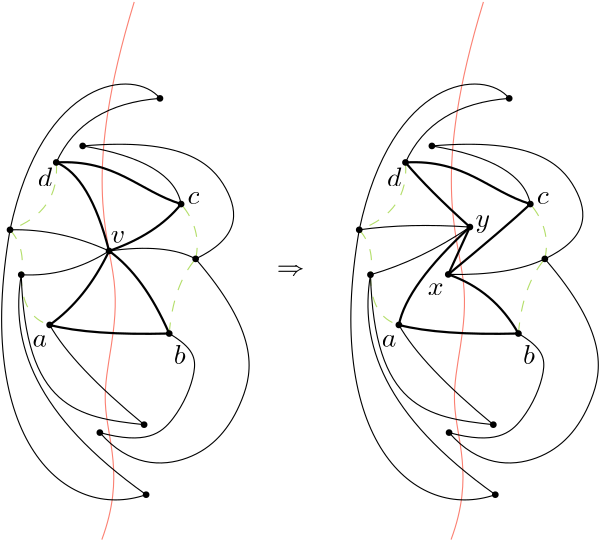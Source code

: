 <?xml version="1.0"?>
<!DOCTYPE ipe SYSTEM "ipe.dtd">
<ipe version="70206" creator="Ipe 7.2.7">
<info created="D:20180427155132" modified="D:20180501155603"/>
<ipestyle name="basic">
<symbol name="arrow/arc(spx)">
<path stroke="sym-stroke" fill="sym-stroke" pen="sym-pen">
0 0 m
-1 0.333 l
-1 -0.333 l
h
</path>
</symbol>
<symbol name="arrow/farc(spx)">
<path stroke="sym-stroke" fill="white" pen="sym-pen">
0 0 m
-1 0.333 l
-1 -0.333 l
h
</path>
</symbol>
<symbol name="arrow/ptarc(spx)">
<path stroke="sym-stroke" fill="sym-stroke" pen="sym-pen">
0 0 m
-1 0.333 l
-0.8 0 l
-1 -0.333 l
h
</path>
</symbol>
<symbol name="arrow/fptarc(spx)">
<path stroke="sym-stroke" fill="white" pen="sym-pen">
0 0 m
-1 0.333 l
-0.8 0 l
-1 -0.333 l
h
</path>
</symbol>
<symbol name="mark/circle(sx)" transformations="translations">
<path fill="sym-stroke">
0.6 0 0 0.6 0 0 e
0.4 0 0 0.4 0 0 e
</path>
</symbol>
<symbol name="mark/disk(sx)" transformations="translations">
<path fill="sym-stroke">
0.6 0 0 0.6 0 0 e
</path>
</symbol>
<symbol name="mark/fdisk(sfx)" transformations="translations">
<group>
<path fill="sym-fill">
0.5 0 0 0.5 0 0 e
</path>
<path fill="sym-stroke" fillrule="eofill">
0.6 0 0 0.6 0 0 e
0.4 0 0 0.4 0 0 e
</path>
</group>
</symbol>
<symbol name="mark/box(sx)" transformations="translations">
<path fill="sym-stroke" fillrule="eofill">
-0.6 -0.6 m
0.6 -0.6 l
0.6 0.6 l
-0.6 0.6 l
h
-0.4 -0.4 m
0.4 -0.4 l
0.4 0.4 l
-0.4 0.4 l
h
</path>
</symbol>
<symbol name="mark/square(sx)" transformations="translations">
<path fill="sym-stroke">
-0.6 -0.6 m
0.6 -0.6 l
0.6 0.6 l
-0.6 0.6 l
h
</path>
</symbol>
<symbol name="mark/fsquare(sfx)" transformations="translations">
<group>
<path fill="sym-fill">
-0.5 -0.5 m
0.5 -0.5 l
0.5 0.5 l
-0.5 0.5 l
h
</path>
<path fill="sym-stroke" fillrule="eofill">
-0.6 -0.6 m
0.6 -0.6 l
0.6 0.6 l
-0.6 0.6 l
h
-0.4 -0.4 m
0.4 -0.4 l
0.4 0.4 l
-0.4 0.4 l
h
</path>
</group>
</symbol>
<symbol name="mark/cross(sx)" transformations="translations">
<group>
<path fill="sym-stroke">
-0.43 -0.57 m
0.57 0.43 l
0.43 0.57 l
-0.57 -0.43 l
h
</path>
<path fill="sym-stroke">
-0.43 0.57 m
0.57 -0.43 l
0.43 -0.57 l
-0.57 0.43 l
h
</path>
</group>
</symbol>
<symbol name="arrow/fnormal(spx)">
<path stroke="sym-stroke" fill="white" pen="sym-pen">
0 0 m
-1 0.333 l
-1 -0.333 l
h
</path>
</symbol>
<symbol name="arrow/pointed(spx)">
<path stroke="sym-stroke" fill="sym-stroke" pen="sym-pen">
0 0 m
-1 0.333 l
-0.8 0 l
-1 -0.333 l
h
</path>
</symbol>
<symbol name="arrow/fpointed(spx)">
<path stroke="sym-stroke" fill="white" pen="sym-pen">
0 0 m
-1 0.333 l
-0.8 0 l
-1 -0.333 l
h
</path>
</symbol>
<symbol name="arrow/linear(spx)">
<path stroke="sym-stroke" pen="sym-pen">
-1 0.333 m
0 0 l
-1 -0.333 l
</path>
</symbol>
<symbol name="arrow/fdouble(spx)">
<path stroke="sym-stroke" fill="white" pen="sym-pen">
0 0 m
-1 0.333 l
-1 -0.333 l
h
-1 0 m
-2 0.333 l
-2 -0.333 l
h
</path>
</symbol>
<symbol name="arrow/double(spx)">
<path stroke="sym-stroke" fill="sym-stroke" pen="sym-pen">
0 0 m
-1 0.333 l
-1 -0.333 l
h
-1 0 m
-2 0.333 l
-2 -0.333 l
h
</path>
</symbol>
<pen name="heavier" value="0.8"/>
<pen name="fat" value="1.2"/>
<pen name="ultrafat" value="2"/>
<symbolsize name="large" value="5"/>
<symbolsize name="small" value="2"/>
<symbolsize name="tiny" value="1.1"/>
<arrowsize name="large" value="10"/>
<arrowsize name="small" value="5"/>
<arrowsize name="tiny" value="3"/>
<color name="red" value="1 0 0"/>
<color name="green" value="0 1 0"/>
<color name="blue" value="0 0 1"/>
<color name="yellow" value="1 1 0"/>
<color name="orange" value="1 0.647 0"/>
<color name="gold" value="1 0.843 0"/>
<color name="purple" value="0.627 0.125 0.941"/>
<color name="gray" value="0.745"/>
<color name="brown" value="0.647 0.165 0.165"/>
<color name="navy" value="0 0 0.502"/>
<color name="pink" value="1 0.753 0.796"/>
<color name="seagreen" value="0.18 0.545 0.341"/>
<color name="turquoise" value="0.251 0.878 0.816"/>
<color name="violet" value="0.933 0.51 0.933"/>
<color name="darkblue" value="0 0 0.545"/>
<color name="darkcyan" value="0 0.545 0.545"/>
<color name="darkgray" value="0.663"/>
<color name="darkgreen" value="0 0.392 0"/>
<color name="darkmagenta" value="0.545 0 0.545"/>
<color name="darkorange" value="1 0.549 0"/>
<color name="darkred" value="0.545 0 0"/>
<color name="lightblue" value="0.678 0.847 0.902"/>
<color name="lightcyan" value="0.878 1 1"/>
<color name="lightgray" value="0.827"/>
<color name="lightgreen" value="0.565 0.933 0.565"/>
<color name="lightyellow" value="1 1 0.878"/>
<dashstyle name="dashed" value="[4] 0"/>
<dashstyle name="dotted" value="[1 3] 0"/>
<dashstyle name="dash dotted" value="[4 2 1 2] 0"/>
<dashstyle name="dash dot dotted" value="[4 2 1 2 1 2] 0"/>
<textsize name="large" value="\large"/>
<textsize name="small" value="\small"/>
<textsize name="tiny" value="\tiny"/>
<textsize name="Large" value="\Large"/>
<textsize name="LARGE" value="\LARGE"/>
<textsize name="huge" value="\huge"/>
<textsize name="Huge" value="\Huge"/>
<textsize name="footnote" value="\footnotesize"/>
<textstyle name="center" begin="\begin{center}" end="\end{center}"/>
<textstyle name="itemize" begin="\begin{itemize}" end="\end{itemize}"/>
<textstyle name="item" begin="\begin{itemize}\item{}" end="\end{itemize}"/>
<gridsize name="4 pts" value="4"/>
<gridsize name="8 pts (~3 mm)" value="8"/>
<gridsize name="16 pts (~6 mm)" value="16"/>
<gridsize name="32 pts (~12 mm)" value="32"/>
<gridsize name="10 pts (~3.5 mm)" value="10"/>
<gridsize name="20 pts (~7 mm)" value="20"/>
<gridsize name="14 pts (~5 mm)" value="14"/>
<gridsize name="28 pts (~10 mm)" value="28"/>
<gridsize name="56 pts (~20 mm)" value="56"/>
<anglesize name="90 deg" value="90"/>
<anglesize name="60 deg" value="60"/>
<anglesize name="45 deg" value="45"/>
<anglesize name="30 deg" value="30"/>
<anglesize name="22.5 deg" value="22.5"/>
<opacity name="10%" value="0.1"/>
<opacity name="30%" value="0.3"/>
<opacity name="50%" value="0.5"/>
<opacity name="75%" value="0.75"/>
<tiling name="falling" angle="-60" step="4" width="1"/>
<tiling name="rising" angle="30" step="4" width="1"/>
</ipestyle>
<ipestyle name="brew">
<color name="aliceblue" value="0.941 0.973 1"/>
<color name="brew1" value="0.552 0.827 0.78"/>
<color name="brew2" value="1 1 0.701"/>
<color name="brew3" value="0.745 0.729 0.854"/>
<color name="brew4" value="0.984 0.501 0.447"/>
<color name="brew5" value="0.501 0.694 0.827"/>
<color name="brew6" value="0.992 0.705 0.384"/>
<color name="brew7" value="0.701 0.87 0.411"/>
<color name="brew8" value="0.988 0.803 0.898"/>
</ipestyle>
<page>
<layer name="alpha"/>
<view layers="alpha" active="alpha"/>
<group layer="alpha">
<path stroke="brew7" dash="dashed">
185.353 666.904 m
186.78 684.262
194.865 693.774 c
</path>
<path stroke="brew7" dash="dashed">
194.865 693.774 m
197.243 704.474
189.634 713.51 c
</path>
<path stroke="brew7" dash="dashed">
144.692 728.49 m
146.119 710.894
128.047 704.236 c
</path>
<path stroke="brew7" dash="dashed">
128.047 704.236 m
133.754 697.816
132.09 688.067 c
</path>
<path stroke="brew7" dash="dashed">
132.09 688.067 m
132.09 672.848
142.314 669.995 c
</path>
<path stroke="brew4">
172.751 786.272 m
153.728 724.21
173.226 681.884
156.106 641.936
169.66 615.78
161.099 592.715 c
</path>
<use name="mark/disk(sx)" pos="163.703 696.626" size="small" stroke="black"/>
<use name="mark/disk(sx)" pos="144.692 728.49" size="small" stroke="black"/>
<use name="mark/disk(sx)" pos="142.314 669.995" size="small" stroke="black"/>
<use name="mark/disk(sx)" pos="185.353 666.904" size="small" stroke="black"/>
<use name="mark/disk(sx)" pos="132.09 688.067" size="small" stroke="black"/>
<use name="mark/disk(sx)" pos="128.047 704.236" size="small" stroke="black"/>
<use name="mark/disk(sx)" pos="189.634 713.51" size="small" stroke="black"/>
<use name="mark/disk(sx)" pos="194.865 693.774" size="small" stroke="black"/>
<path stroke="black" pen="heavier">
163.703 696.626 m
155.392 679.269
142.314 669.995 c
</path>
<path stroke="black" pen="heavier">
142.314 669.995 m
157.057 666.19
185.353 666.904 c
</path>
<path stroke="black" pen="heavier">
163.703 696.626 m
176.318 687.591
185.353 666.904 c
</path>
<path stroke="black">
163.703 696.626 m
184.164 699.48
194.865 693.774 c
</path>
<path stroke="black" pen="heavier">
163.703 696.626 m
180.835 702.572
189.634 713.51 c
</path>
<path stroke="black" pen="heavier">
163.703 696.626 m
156.819 723.497
144.692 728.49 c
</path>
<path stroke="black">
163.703 696.626 m
145.881 704.712
128.047 704.236 c
</path>
<path stroke="black">
163.703 696.626 m
148.734 687.116
132.09 688.067 c
</path>
<text matrix="1 0 0 1 -2 -3" transformations="translations" pos="166.331 702.572" stroke="black" type="label" width="5.187" height="4.289" depth="0" valign="baseline" style="math">v</text>
<path stroke="black" pen="heavier">
144.692 728.49 m
166.093 729.679
174.415 718.265
189.634 713.51 c
</path>
<text matrix="1 0 0 1 5 5" transformations="translations" pos="136.37 661.435" stroke="black" type="label" width="5.266" height="4.289" depth="0" halign="right" valign="top" style="math">a</text>
<text matrix="1 0 0 1 50.6481 1.42714" transformations="translations" pos="136.37 661.435" stroke="black" type="label" width="4.276" height="6.918" depth="0" valign="top" style="math">b</text>
<path stroke="black">
144.692 728.49 m
154.204 749.415
182.024 751.555 c
</path>
<path stroke="black">
128.047 704.236 m
139.699 759.402
172.989 762.731
182.024 751.555 c
</path>
<path stroke="black">
132.09 688.067 m
133.516 640.034
152.063 636.705
176.318 634.089 c
</path>
<path stroke="black">
176.318 634.089 m
150.637 655.252
142.314 669.995 c
</path>
<path stroke="black">
128.047 704.236 m
114.731 628.383
148.021 598.897
177.031 608.884 c
</path>
<path stroke="black">
177.031 608.884 m
136.607 637.656
128.047 663.575
132.09 688.067 c
</path>
<use name="mark/disk(sx)" pos="177.031 608.884" size="small" stroke="black"/>
<use name="mark/disk(sx)" pos="176.318 634.089" size="small" stroke="black"/>
<use name="mark/disk(sx)" pos="182.024 751.555" size="small" stroke="black"/>
<path stroke="black">
189.634 713.51 m
186.78 728.966
154.204 734.435 c
</path>
<path stroke="black">
154.204 734.435 m
190.347 737.526
211.034 718.979
210.321 701.145
194.865 693.774 c
</path>
<path stroke="black">
185.353 666.904 m
194.151 661.673
196.054 654.301
187.969 635.041
177.031 626.718
160.386 631.236 c
</path>
<path stroke="black">
160.386 631.236 m
170.849 619.109
194.627 618.396
213.65 639.796
217.692 667.379
194.865 693.774 c
</path>
<use name="mark/disk(sx)" pos="160.386 631.236" size="small" stroke="black"/>
<use name="mark/disk(sx)" pos="154.204 734.435" size="small" stroke="black"/>
<text matrix="1 0 0 1 4 4" transformations="translations" pos="139.223 722.783" stroke="black" type="label" width="5.185" height="6.918" depth="0" halign="right" valign="top" style="math">d</text>
<text matrix="1 0 0 1 -2 0" transformations="translations" pos="193.914 713.51" stroke="black" type="label" width="4.311" height="4.289" depth="0" valign="baseline" style="math">c</text>
</group>
<group matrix="1 0 0 1 0 5.08846">
<path matrix="1 0 0 1 125.718 -5.08854" stroke="brew7" dash="dashed">
185.353 666.904 m
186.78 684.262
194.865 693.774 c
</path>
<path matrix="1 0 0 1 125.718 -5.08854" stroke="brew7" dash="dashed">
194.865 693.774 m
197.243 704.474
189.634 713.51 c
</path>
<path matrix="1 0 0 1 125.718 -5.08854" stroke="brew7" dash="dashed">
144.692 728.49 m
146.119 710.894
128.047 704.236 c
</path>
<path matrix="1 0 0 1 125.718 -5.08854" stroke="brew7" dash="dashed">
128.047 704.236 m
133.754 697.816
132.09 688.067 c
</path>
<path matrix="1 0 0 1 125.718 -5.08854" stroke="brew7" dash="dashed">
132.09 688.067 m
132.09 672.848
142.314 669.995 c
</path>
<path matrix="1 0 0 1 125.718 -5.08854" stroke="brew4">
172.751 786.272 m
153.728 724.21
173.226 681.884
156.106 641.936
169.66 615.78
161.099 592.715 c
</path>
<use matrix="1 0 0 1 125.718 -5.08854" name="mark/disk(sx)" pos="144.692 728.49" size="small" stroke="black"/>
<use matrix="1 0 0 1 125.718 -5.08854" name="mark/disk(sx)" pos="142.314 669.995" size="small" stroke="black"/>
<use matrix="1 0 0 1 125.718 -5.08854" name="mark/disk(sx)" pos="185.353 666.904" size="small" stroke="black"/>
<use matrix="1 0 0 1 125.718 -5.08854" name="mark/disk(sx)" pos="132.09 688.067" size="small" stroke="black"/>
<use matrix="1 0 0 1 125.718 -5.08854" name="mark/disk(sx)" pos="128.047 704.236" size="small" stroke="black"/>
<use matrix="1 0 0 1 125.718 -5.08854" name="mark/disk(sx)" pos="189.634 713.51" size="small" stroke="black"/>
<use matrix="1 0 0 1 125.718 -5.08854" name="mark/disk(sx)" pos="194.865 693.774" size="small" stroke="black"/>
<path matrix="1 0 0 1 125.718 -5.08854" stroke="black" pen="heavier">
142.314 669.995 m
157.057 666.19
185.353 666.904 c
</path>
<path matrix="1 0 0 1 125.718 -5.08854" stroke="black" pen="heavier">
144.692 728.49 m
166.093 729.679
174.415 718.265
189.634 713.51 c
</path>
<text matrix="1 0 0 1 130.718 -0.0885361" transformations="translations" pos="136.37 661.435" stroke="black" type="label" width="5.266" height="4.289" depth="0" halign="right" valign="top" style="math">a</text>
<text matrix="1 0 0 1 176.367 -3.6614" transformations="translations" pos="136.37 661.435" stroke="black" type="label" width="4.276" height="6.918" depth="0" valign="top" style="math">b</text>
<path matrix="1 0 0 1 125.718 -5.08854" stroke="black">
144.692 728.49 m
154.204 749.415
182.024 751.555 c
</path>
<path matrix="1 0 0 1 125.718 -5.08854" stroke="black">
128.047 704.236 m
139.699 759.402
172.989 762.731
182.024 751.555 c
</path>
<path matrix="1 0 0 1 125.718 -5.08854" stroke="black">
132.09 688.067 m
133.516 640.034
152.063 636.705
176.318 634.089 c
</path>
<path matrix="1 0 0 1 125.718 -5.08854" stroke="black">
176.318 634.089 m
150.637 655.252
142.314 669.995 c
</path>
<path matrix="1 0 0 1 125.718 -5.08854" stroke="black">
128.047 704.236 m
114.731 628.383
148.021 598.897
177.031 608.884 c
</path>
<path matrix="1 0 0 1 125.718 -5.08854" stroke="black">
177.031 608.884 m
136.607 637.656
128.047 663.575
132.09 688.067 c
</path>
<use matrix="1 0 0 1 125.718 -5.08854" name="mark/disk(sx)" pos="177.031 608.884" size="small" stroke="black"/>
<use matrix="1 0 0 1 125.718 -5.08854" name="mark/disk(sx)" pos="176.318 634.089" size="small" stroke="black"/>
<use matrix="1 0 0 1 125.718 -5.08854" name="mark/disk(sx)" pos="182.024 751.555" size="small" stroke="black"/>
<path matrix="1 0 0 1 125.718 -5.08854" stroke="black">
189.634 713.51 m
186.78 728.966
154.204 734.435 c
</path>
<path matrix="1 0 0 1 125.718 -5.08854" stroke="black">
154.204 734.435 m
190.347 737.526
211.034 718.979
210.321 701.145
194.865 693.774 c
</path>
<path matrix="1 0 0 1 125.718 -5.08854" stroke="black">
185.353 666.904 m
194.151 661.673
196.054 654.301
187.969 635.041
177.031 626.718
160.386 631.236 c
</path>
<path matrix="1 0 0 1 125.718 -5.08854" stroke="black">
160.386 631.236 m
170.849 619.109
194.627 618.396
213.65 639.796
217.692 667.379
194.865 693.774 c
</path>
<use matrix="1 0 0 1 125.718 -5.08854" name="mark/disk(sx)" pos="160.386 631.236" size="small" stroke="black"/>
<use matrix="1 0 0 1 125.718 -5.08854" name="mark/disk(sx)" pos="154.204 734.435" size="small" stroke="black"/>
<text matrix="1 0 0 1 129.718 -1.08854" transformations="translations" pos="139.223 722.783" stroke="black" type="label" width="5.185" height="6.918" depth="0" halign="right" valign="top" style="math">d</text>
<text matrix="1 0 0 1 123.718 -5.08854" transformations="translations" pos="193.914 713.51" stroke="black" type="label" width="4.311" height="4.289" depth="0" valign="baseline" style="math">c</text>
<use name="mark/disk(sx)" pos="285.814 683.09" size="small" stroke="black"/>
<use name="mark/disk(sx)" pos="293.596 700.151" size="small" stroke="black"/>
<path stroke="black" pen="heavier">
293.596 700.151 m
285.814 683.09 l
</path>
<path stroke="black" pen="heavier">
293.596 700.151 m
278.63 713.621
270.41 723.401 c
</path>
<path stroke="black">
293.596 700.151 m
271.446 701.648
253.765 699.147 c
</path>
<path stroke="black">
293.596 700.151 m
275.936 688.178
257.808 682.978 c
</path>
<path stroke="black" pen="heavier">
285.814 683.09 m
306.168 699.852
315.352 708.421 c
</path>
<path stroke="black" pen="heavier">
285.814 683.09 m
302.277 677.402
311.071 661.815 c
</path>
<path stroke="black" pen="heavier">
293.596 700.151 m
270.847 679.198
268.032 664.906 c
</path>
<text matrix="1 0 0 1 1 4" transformations="translations" pos="283.12 675.906" stroke="black" type="label" width="5.694" height="4.289" depth="0" halign="right" valign="top" style="math">x</text>
<text matrix="1 0 0 1 2 0" transformations="translations" pos="293.596 700.151" stroke="black" type="label" width="5.242" height="4.297" depth="1.93" valign="baseline" style="math">y</text>
</group>
<text matrix="1 0 0 1 1.0275 -13.352" transformations="translations" pos="228.043 702.845" stroke="black" type="label" width="9.963" height="3.655" depth="0" halign="center" valign="center" style="math">\Rightarrow</text>
<path stroke="black">
285.814 688.178 m
308.098 687.721
320.583 693.774 c
</path>
</page>
</ipe>
